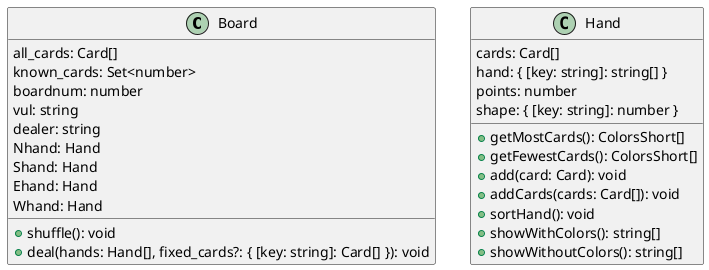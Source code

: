 @startuml

class Board {
	all_cards: Card[]
  known_cards: Set<number>
  boardnum: number
  vul: string
  dealer: string
  Nhand: Hand
  Shand: Hand
  Ehand: Hand
  Whand: Hand

	+ shuffle(): void
	+ deal(hands: Hand[], fixed_cards?: { [key: string]: Card[] }): void
}

class Hand {
  cards: Card[]
  hand: { [key: string]: string[] }
  points: number
  shape: { [key: string]: number }

	+ getMostCards(): ColorsShort[]
	+ getFewestCards(): ColorsShort[]
	+ add(card: Card): void
	+ addCards(cards: Card[]): void
	+ sortHand(): void
	+ showWithColors(): string[]
  + showWithoutColors(): string[]
}



@enduml